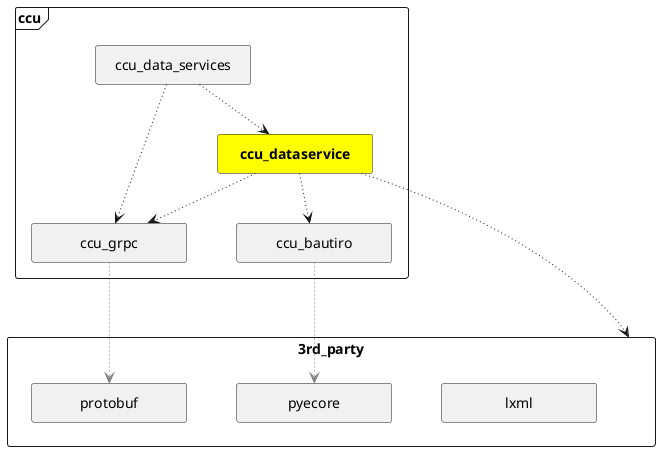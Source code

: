 @startuml ccu_dataservice dependencies

'left to right direction

skinparam DefaultTextAlignment center
skinparam MinClassWidth 135
skinparam Nodesep 50
skinparam Ranksep 50

rectangle 3rd_party {
    rectangle lxml
    rectangle protobuf
    rectangle pyecore
}
frame ccu {
    rectangle " **ccu_dataservice** " as ds #Yellow
'    note left
'        TaskPlan-2.1.xsd
'    end note
    rectangle ccu_bautiro
    rectangle ccu_grpc
    rectangle ccu_data_services


    ds -[dotted]down-> ccu_grpc
    ds -[dotted]down-> ccu_bautiro
    ccu_data_services -[dotted]down->  ds
    ccu_data_services -[dotted]down->  ccu_grpc
    ds -[dotted]down--->  3rd_party
    ccu_bautiro  -[dotted]down-> pyecore #Gray
    ccu_grpc  -[dotted]down-> protobuf #Gray

}


' ccu_grpc <. ccu_dataservice
' ccu_data_services .> ccu_dataservice
' ccu_data_services ..> ccu_bautiro
' ccu_data_services .> ccu_grpc
' ccu_dataservice .....> 3rd_party
' ccu_dataservice ...> ccu_bautiro

' ccu_bautiro ..> pyecore


@enduml
